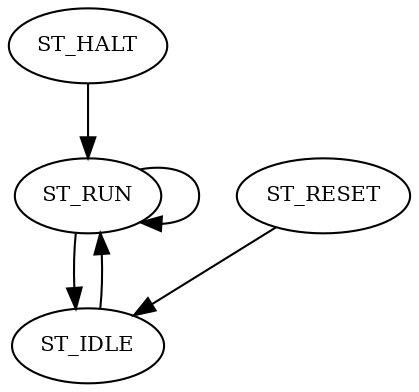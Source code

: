 digraph G {
node [fontsize=10];
ST_HALT -> ST_RUN;
ST_IDLE -> ST_RUN;
ST_RESET -> ST_IDLE;
ST_RUN -> ST_IDLE;
ST_RUN -> ST_RUN;
}